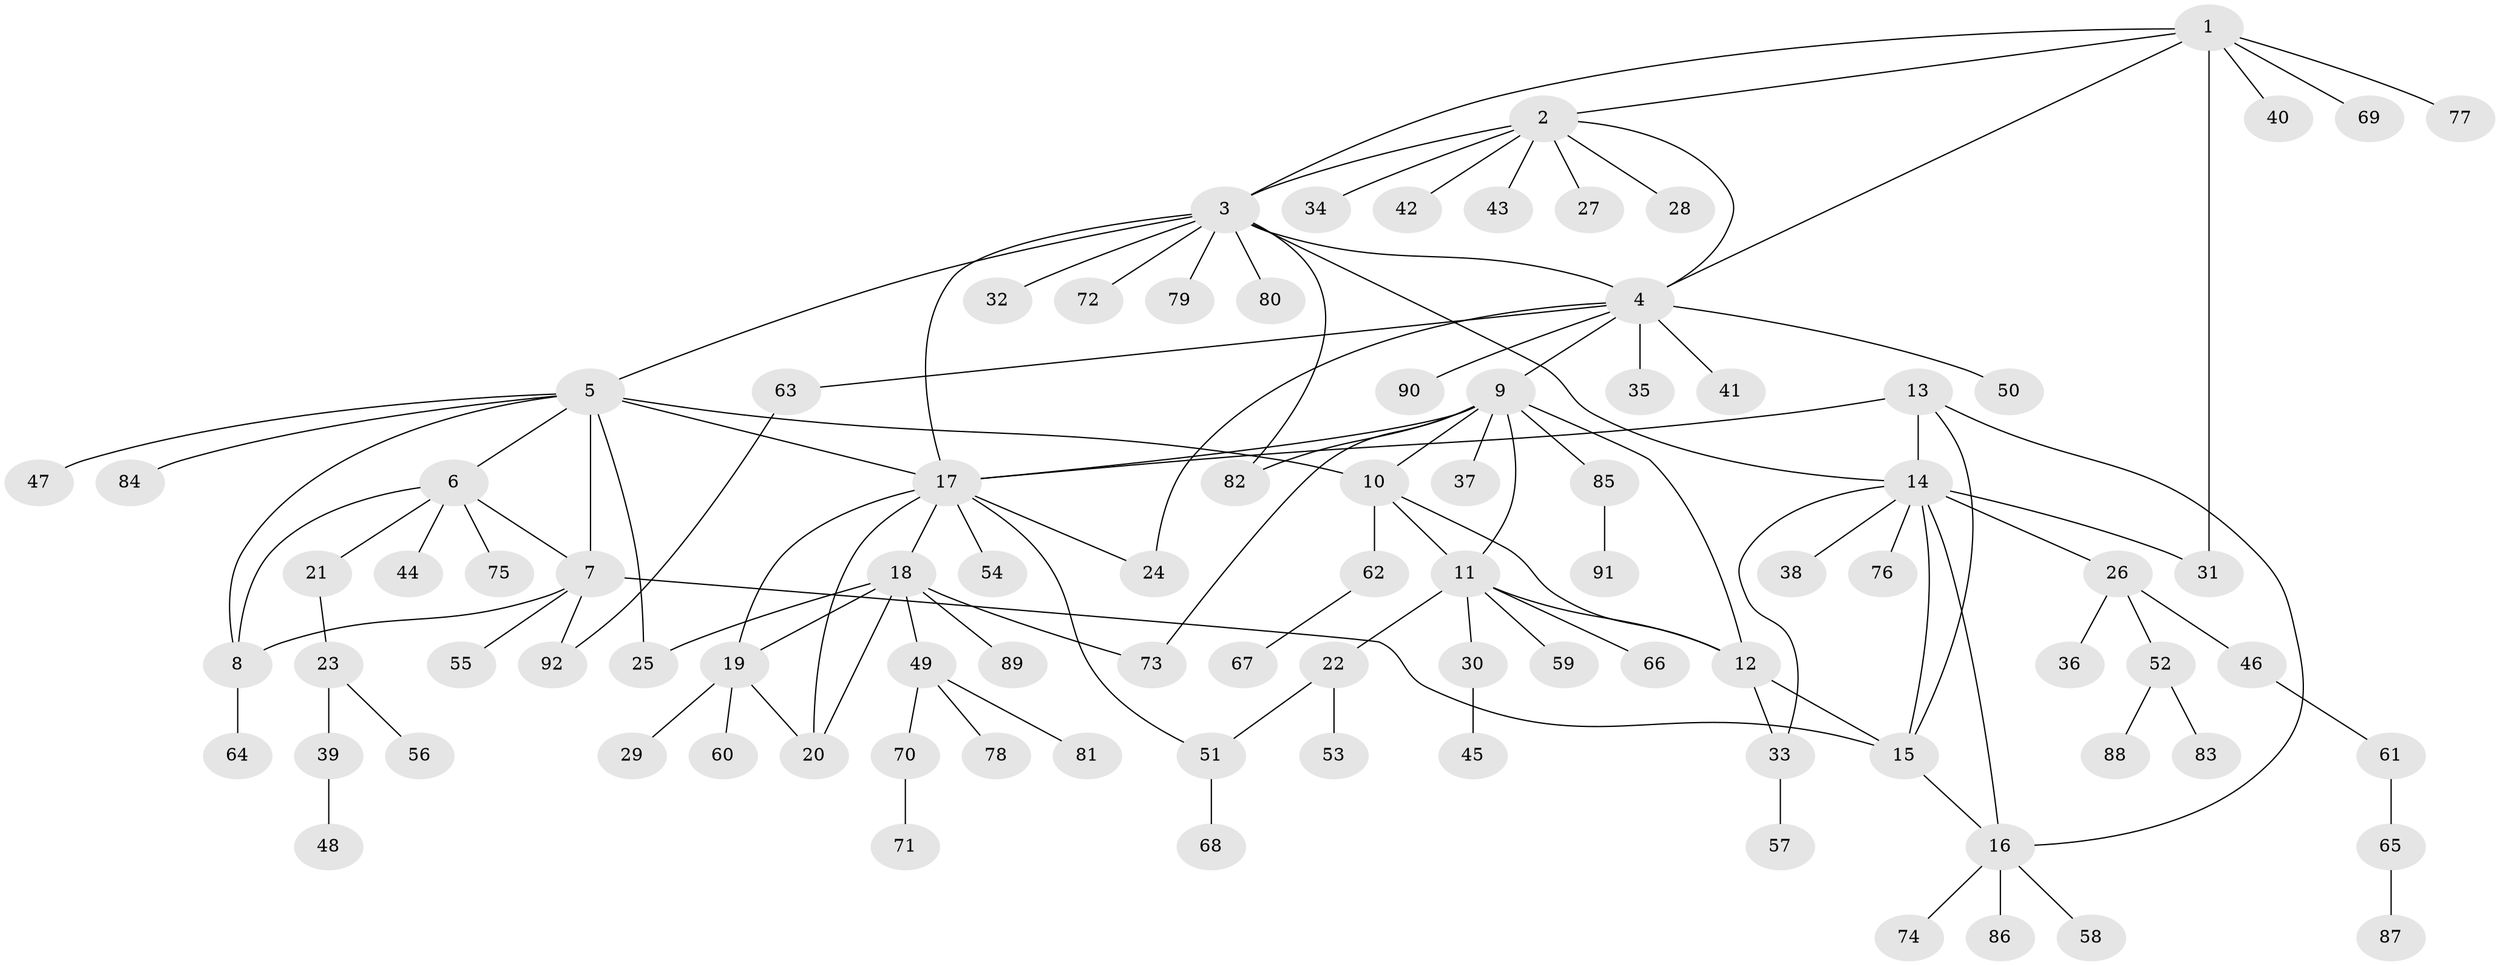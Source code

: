 // coarse degree distribution, {5: 0.05714285714285714, 15: 0.014285714285714285, 8: 0.02857142857142857, 10: 0.014285714285714285, 17: 0.014285714285714285, 6: 0.02857142857142857, 3: 0.04285714285714286, 7: 0.014285714285714285, 4: 0.02857142857142857, 2: 0.21428571428571427, 1: 0.5428571428571428}
// Generated by graph-tools (version 1.1) at 2025/42/03/06/25 10:42:15]
// undirected, 92 vertices, 120 edges
graph export_dot {
graph [start="1"]
  node [color=gray90,style=filled];
  1;
  2;
  3;
  4;
  5;
  6;
  7;
  8;
  9;
  10;
  11;
  12;
  13;
  14;
  15;
  16;
  17;
  18;
  19;
  20;
  21;
  22;
  23;
  24;
  25;
  26;
  27;
  28;
  29;
  30;
  31;
  32;
  33;
  34;
  35;
  36;
  37;
  38;
  39;
  40;
  41;
  42;
  43;
  44;
  45;
  46;
  47;
  48;
  49;
  50;
  51;
  52;
  53;
  54;
  55;
  56;
  57;
  58;
  59;
  60;
  61;
  62;
  63;
  64;
  65;
  66;
  67;
  68;
  69;
  70;
  71;
  72;
  73;
  74;
  75;
  76;
  77;
  78;
  79;
  80;
  81;
  82;
  83;
  84;
  85;
  86;
  87;
  88;
  89;
  90;
  91;
  92;
  1 -- 2;
  1 -- 3;
  1 -- 4;
  1 -- 31;
  1 -- 40;
  1 -- 69;
  1 -- 77;
  2 -- 3;
  2 -- 4;
  2 -- 27;
  2 -- 28;
  2 -- 34;
  2 -- 42;
  2 -- 43;
  3 -- 4;
  3 -- 5;
  3 -- 14;
  3 -- 17;
  3 -- 32;
  3 -- 72;
  3 -- 79;
  3 -- 80;
  3 -- 82;
  4 -- 9;
  4 -- 24;
  4 -- 35;
  4 -- 41;
  4 -- 50;
  4 -- 63;
  4 -- 90;
  5 -- 6;
  5 -- 7;
  5 -- 8;
  5 -- 10;
  5 -- 17;
  5 -- 25;
  5 -- 47;
  5 -- 84;
  6 -- 7;
  6 -- 8;
  6 -- 21;
  6 -- 44;
  6 -- 75;
  7 -- 8;
  7 -- 15;
  7 -- 55;
  7 -- 92;
  8 -- 64;
  9 -- 10;
  9 -- 11;
  9 -- 12;
  9 -- 17;
  9 -- 37;
  9 -- 73;
  9 -- 82;
  9 -- 85;
  10 -- 11;
  10 -- 12;
  10 -- 62;
  11 -- 12;
  11 -- 22;
  11 -- 30;
  11 -- 59;
  11 -- 66;
  12 -- 15;
  12 -- 33;
  13 -- 14;
  13 -- 15;
  13 -- 16;
  13 -- 17;
  14 -- 15;
  14 -- 16;
  14 -- 26;
  14 -- 31;
  14 -- 33;
  14 -- 38;
  14 -- 76;
  15 -- 16;
  16 -- 58;
  16 -- 74;
  16 -- 86;
  17 -- 18;
  17 -- 19;
  17 -- 20;
  17 -- 24;
  17 -- 51;
  17 -- 54;
  18 -- 19;
  18 -- 20;
  18 -- 25;
  18 -- 49;
  18 -- 73;
  18 -- 89;
  19 -- 20;
  19 -- 29;
  19 -- 60;
  21 -- 23;
  22 -- 51;
  22 -- 53;
  23 -- 39;
  23 -- 56;
  26 -- 36;
  26 -- 46;
  26 -- 52;
  30 -- 45;
  33 -- 57;
  39 -- 48;
  46 -- 61;
  49 -- 70;
  49 -- 78;
  49 -- 81;
  51 -- 68;
  52 -- 83;
  52 -- 88;
  61 -- 65;
  62 -- 67;
  63 -- 92;
  65 -- 87;
  70 -- 71;
  85 -- 91;
}

